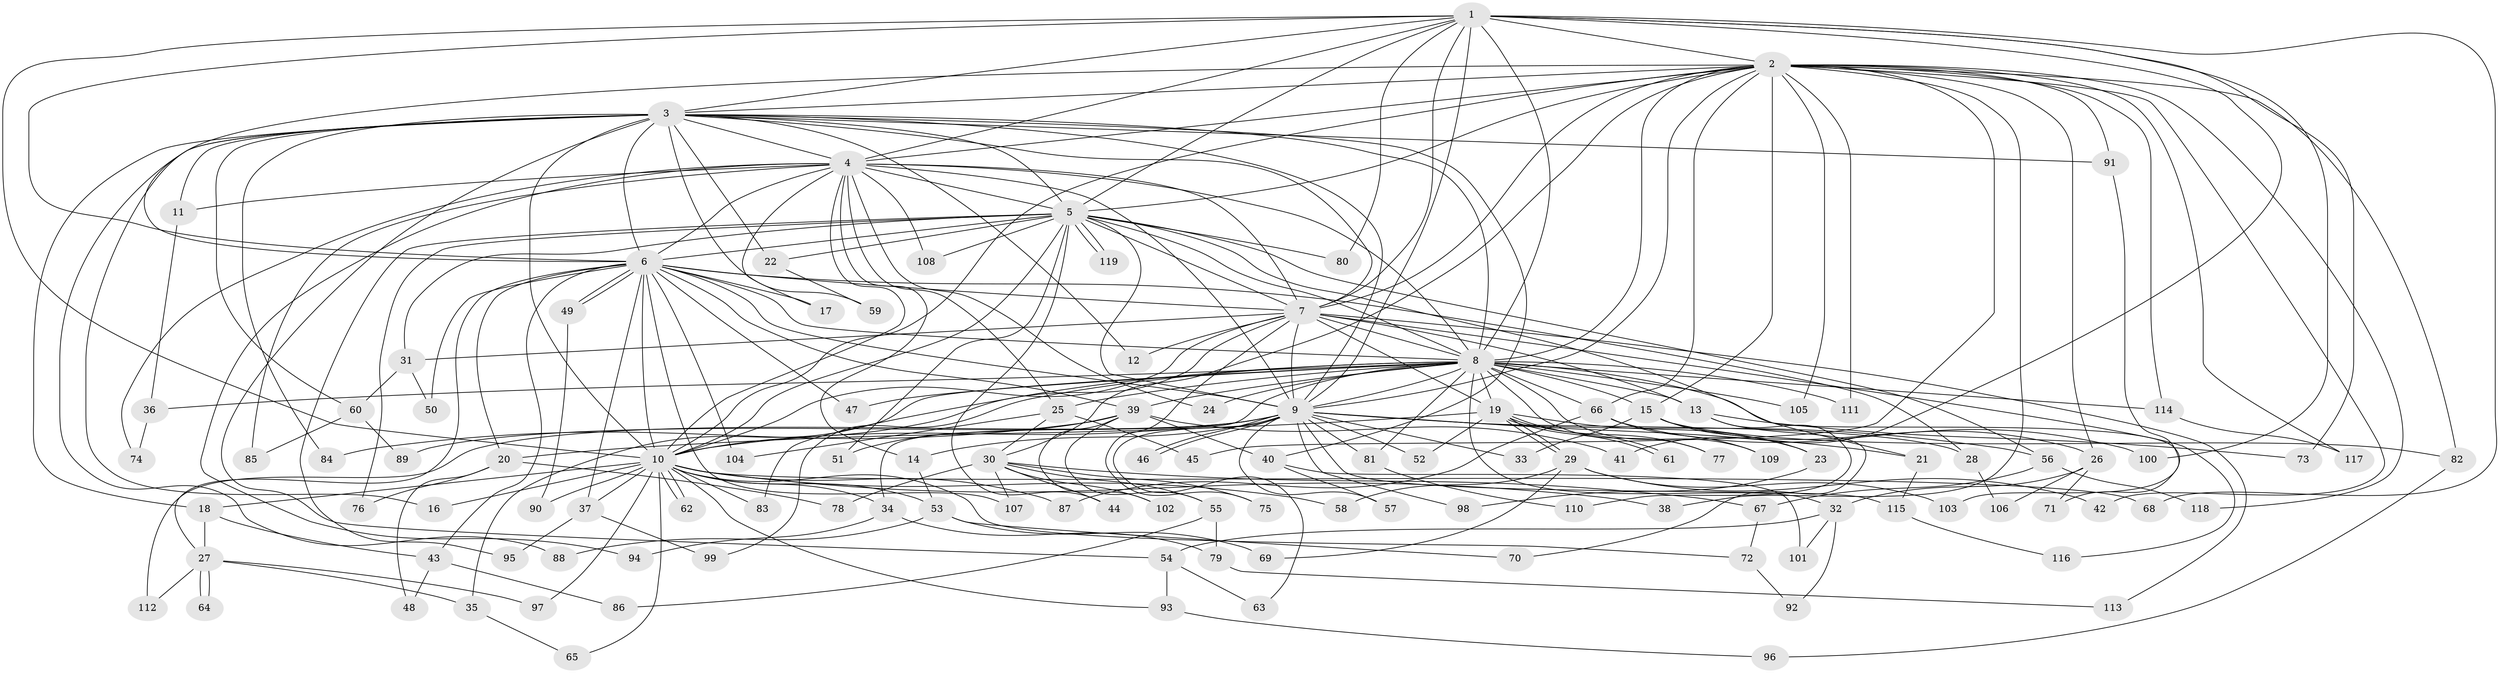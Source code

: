 // coarse degree distribution, {17: 0.011904761904761904, 21: 0.011904761904761904, 22: 0.011904761904761904, 3: 0.17857142857142858, 15: 0.011904761904761904, 23: 0.023809523809523808, 2: 0.38095238095238093, 4: 0.13095238095238096, 6: 0.023809523809523808, 1: 0.05952380952380952, 19: 0.023809523809523808, 5: 0.08333333333333333, 7: 0.011904761904761904, 8: 0.011904761904761904, 9: 0.011904761904761904, 18: 0.011904761904761904}
// Generated by graph-tools (version 1.1) at 2025/36/03/04/25 23:36:30]
// undirected, 119 vertices, 263 edges
graph export_dot {
  node [color=gray90,style=filled];
  1;
  2;
  3;
  4;
  5;
  6;
  7;
  8;
  9;
  10;
  11;
  12;
  13;
  14;
  15;
  16;
  17;
  18;
  19;
  20;
  21;
  22;
  23;
  24;
  25;
  26;
  27;
  28;
  29;
  30;
  31;
  32;
  33;
  34;
  35;
  36;
  37;
  38;
  39;
  40;
  41;
  42;
  43;
  44;
  45;
  46;
  47;
  48;
  49;
  50;
  51;
  52;
  53;
  54;
  55;
  56;
  57;
  58;
  59;
  60;
  61;
  62;
  63;
  64;
  65;
  66;
  67;
  68;
  69;
  70;
  71;
  72;
  73;
  74;
  75;
  76;
  77;
  78;
  79;
  80;
  81;
  82;
  83;
  84;
  85;
  86;
  87;
  88;
  89;
  90;
  91;
  92;
  93;
  94;
  95;
  96;
  97;
  98;
  99;
  100;
  101;
  102;
  103;
  104;
  105;
  106;
  107;
  108;
  109;
  110;
  111;
  112;
  113;
  114;
  115;
  116;
  117;
  118;
  119;
  1 -- 2;
  1 -- 3;
  1 -- 4;
  1 -- 5;
  1 -- 6;
  1 -- 7;
  1 -- 8;
  1 -- 9;
  1 -- 10;
  1 -- 41;
  1 -- 68;
  1 -- 73;
  1 -- 80;
  1 -- 100;
  2 -- 3;
  2 -- 4;
  2 -- 5;
  2 -- 6;
  2 -- 7;
  2 -- 8;
  2 -- 9;
  2 -- 10;
  2 -- 15;
  2 -- 26;
  2 -- 30;
  2 -- 38;
  2 -- 42;
  2 -- 45;
  2 -- 66;
  2 -- 82;
  2 -- 91;
  2 -- 105;
  2 -- 111;
  2 -- 114;
  2 -- 117;
  2 -- 118;
  3 -- 4;
  3 -- 5;
  3 -- 6;
  3 -- 7;
  3 -- 8;
  3 -- 9;
  3 -- 10;
  3 -- 11;
  3 -- 12;
  3 -- 16;
  3 -- 18;
  3 -- 22;
  3 -- 40;
  3 -- 54;
  3 -- 59;
  3 -- 60;
  3 -- 84;
  3 -- 88;
  3 -- 91;
  4 -- 5;
  4 -- 6;
  4 -- 7;
  4 -- 8;
  4 -- 9;
  4 -- 10;
  4 -- 11;
  4 -- 14;
  4 -- 17;
  4 -- 24;
  4 -- 25;
  4 -- 74;
  4 -- 85;
  4 -- 94;
  4 -- 108;
  5 -- 6;
  5 -- 7;
  5 -- 8;
  5 -- 9;
  5 -- 10;
  5 -- 21;
  5 -- 22;
  5 -- 31;
  5 -- 44;
  5 -- 51;
  5 -- 56;
  5 -- 76;
  5 -- 80;
  5 -- 95;
  5 -- 108;
  5 -- 119;
  5 -- 119;
  6 -- 7;
  6 -- 8;
  6 -- 9;
  6 -- 10;
  6 -- 17;
  6 -- 20;
  6 -- 27;
  6 -- 28;
  6 -- 37;
  6 -- 39;
  6 -- 43;
  6 -- 47;
  6 -- 49;
  6 -- 49;
  6 -- 50;
  6 -- 104;
  6 -- 107;
  7 -- 8;
  7 -- 9;
  7 -- 10;
  7 -- 12;
  7 -- 13;
  7 -- 19;
  7 -- 31;
  7 -- 75;
  7 -- 83;
  7 -- 113;
  7 -- 116;
  8 -- 9;
  8 -- 10;
  8 -- 13;
  8 -- 15;
  8 -- 19;
  8 -- 24;
  8 -- 25;
  8 -- 32;
  8 -- 34;
  8 -- 35;
  8 -- 36;
  8 -- 39;
  8 -- 47;
  8 -- 66;
  8 -- 71;
  8 -- 77;
  8 -- 81;
  8 -- 99;
  8 -- 105;
  8 -- 109;
  8 -- 111;
  8 -- 114;
  9 -- 10;
  9 -- 14;
  9 -- 21;
  9 -- 28;
  9 -- 33;
  9 -- 46;
  9 -- 46;
  9 -- 52;
  9 -- 56;
  9 -- 57;
  9 -- 63;
  9 -- 81;
  9 -- 89;
  9 -- 98;
  9 -- 112;
  9 -- 115;
  10 -- 16;
  10 -- 18;
  10 -- 34;
  10 -- 37;
  10 -- 38;
  10 -- 53;
  10 -- 58;
  10 -- 62;
  10 -- 62;
  10 -- 65;
  10 -- 68;
  10 -- 72;
  10 -- 83;
  10 -- 87;
  10 -- 90;
  10 -- 93;
  10 -- 97;
  11 -- 36;
  13 -- 70;
  13 -- 73;
  13 -- 110;
  14 -- 53;
  15 -- 23;
  15 -- 26;
  15 -- 33;
  15 -- 82;
  18 -- 27;
  18 -- 43;
  19 -- 20;
  19 -- 23;
  19 -- 29;
  19 -- 29;
  19 -- 52;
  19 -- 61;
  19 -- 61;
  19 -- 77;
  20 -- 48;
  20 -- 76;
  20 -- 78;
  21 -- 115;
  22 -- 59;
  23 -- 98;
  25 -- 30;
  25 -- 45;
  25 -- 104;
  26 -- 32;
  26 -- 71;
  26 -- 106;
  27 -- 35;
  27 -- 64;
  27 -- 64;
  27 -- 97;
  27 -- 112;
  28 -- 106;
  29 -- 42;
  29 -- 58;
  29 -- 69;
  29 -- 103;
  30 -- 44;
  30 -- 55;
  30 -- 67;
  30 -- 75;
  30 -- 78;
  30 -- 102;
  30 -- 107;
  31 -- 50;
  31 -- 60;
  32 -- 54;
  32 -- 92;
  32 -- 101;
  34 -- 79;
  34 -- 94;
  35 -- 65;
  36 -- 74;
  37 -- 95;
  37 -- 99;
  39 -- 40;
  39 -- 41;
  39 -- 51;
  39 -- 55;
  39 -- 84;
  39 -- 102;
  40 -- 57;
  40 -- 101;
  43 -- 48;
  43 -- 86;
  49 -- 90;
  53 -- 69;
  53 -- 70;
  53 -- 88;
  54 -- 63;
  54 -- 93;
  55 -- 79;
  55 -- 86;
  56 -- 67;
  56 -- 118;
  60 -- 85;
  60 -- 89;
  66 -- 87;
  66 -- 100;
  66 -- 109;
  67 -- 72;
  72 -- 92;
  79 -- 113;
  81 -- 110;
  82 -- 96;
  91 -- 103;
  93 -- 96;
  114 -- 117;
  115 -- 116;
}
